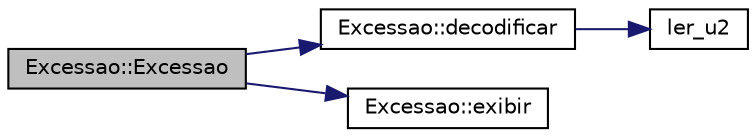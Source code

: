 digraph "Excessao::Excessao"
{
  edge [fontname="Helvetica",fontsize="10",labelfontname="Helvetica",labelfontsize="10"];
  node [fontname="Helvetica",fontsize="10",shape=record];
  rankdir="LR";
  Node0 [label="Excessao::Excessao",height=0.2,width=0.4,color="black", fillcolor="grey75", style="filled", fontcolor="black"];
  Node0 -> Node1 [color="midnightblue",fontsize="10",style="solid",fontname="Helvetica"];
  Node1 [label="Excessao::decodificar",height=0.2,width=0.4,color="black", fillcolor="white", style="filled",URL="$class_excessao.html#af9a9cea3951d8a72c283512c4b2a2b6e",tooltip="Decodificador do arquivo binário .class para uma excessão, extraindo todos os seus campos..."];
  Node1 -> Node2 [color="midnightblue",fontsize="10",style="solid",fontname="Helvetica"];
  Node2 [label="ler_u2",height=0.2,width=0.4,color="black", fillcolor="white", style="filled",URL="$_arquivos_8hpp.html#a03c0b303e6ae10d2faa53a91ca574aa0",tooltip="Leitura de 2 bytes de um arquivo, considerado como binário. "];
  Node0 -> Node3 [color="midnightblue",fontsize="10",style="solid",fontname="Helvetica"];
  Node3 [label="Excessao::exibir",height=0.2,width=0.4,color="black", fillcolor="white", style="filled",URL="$class_excessao.html#ae506ed60a5380346b5a0c98826021f33",tooltip="Exibição de uma excessão na saída padrão, conhecendo-se a tabela de símbolos do arquivo corrente..."];
}

